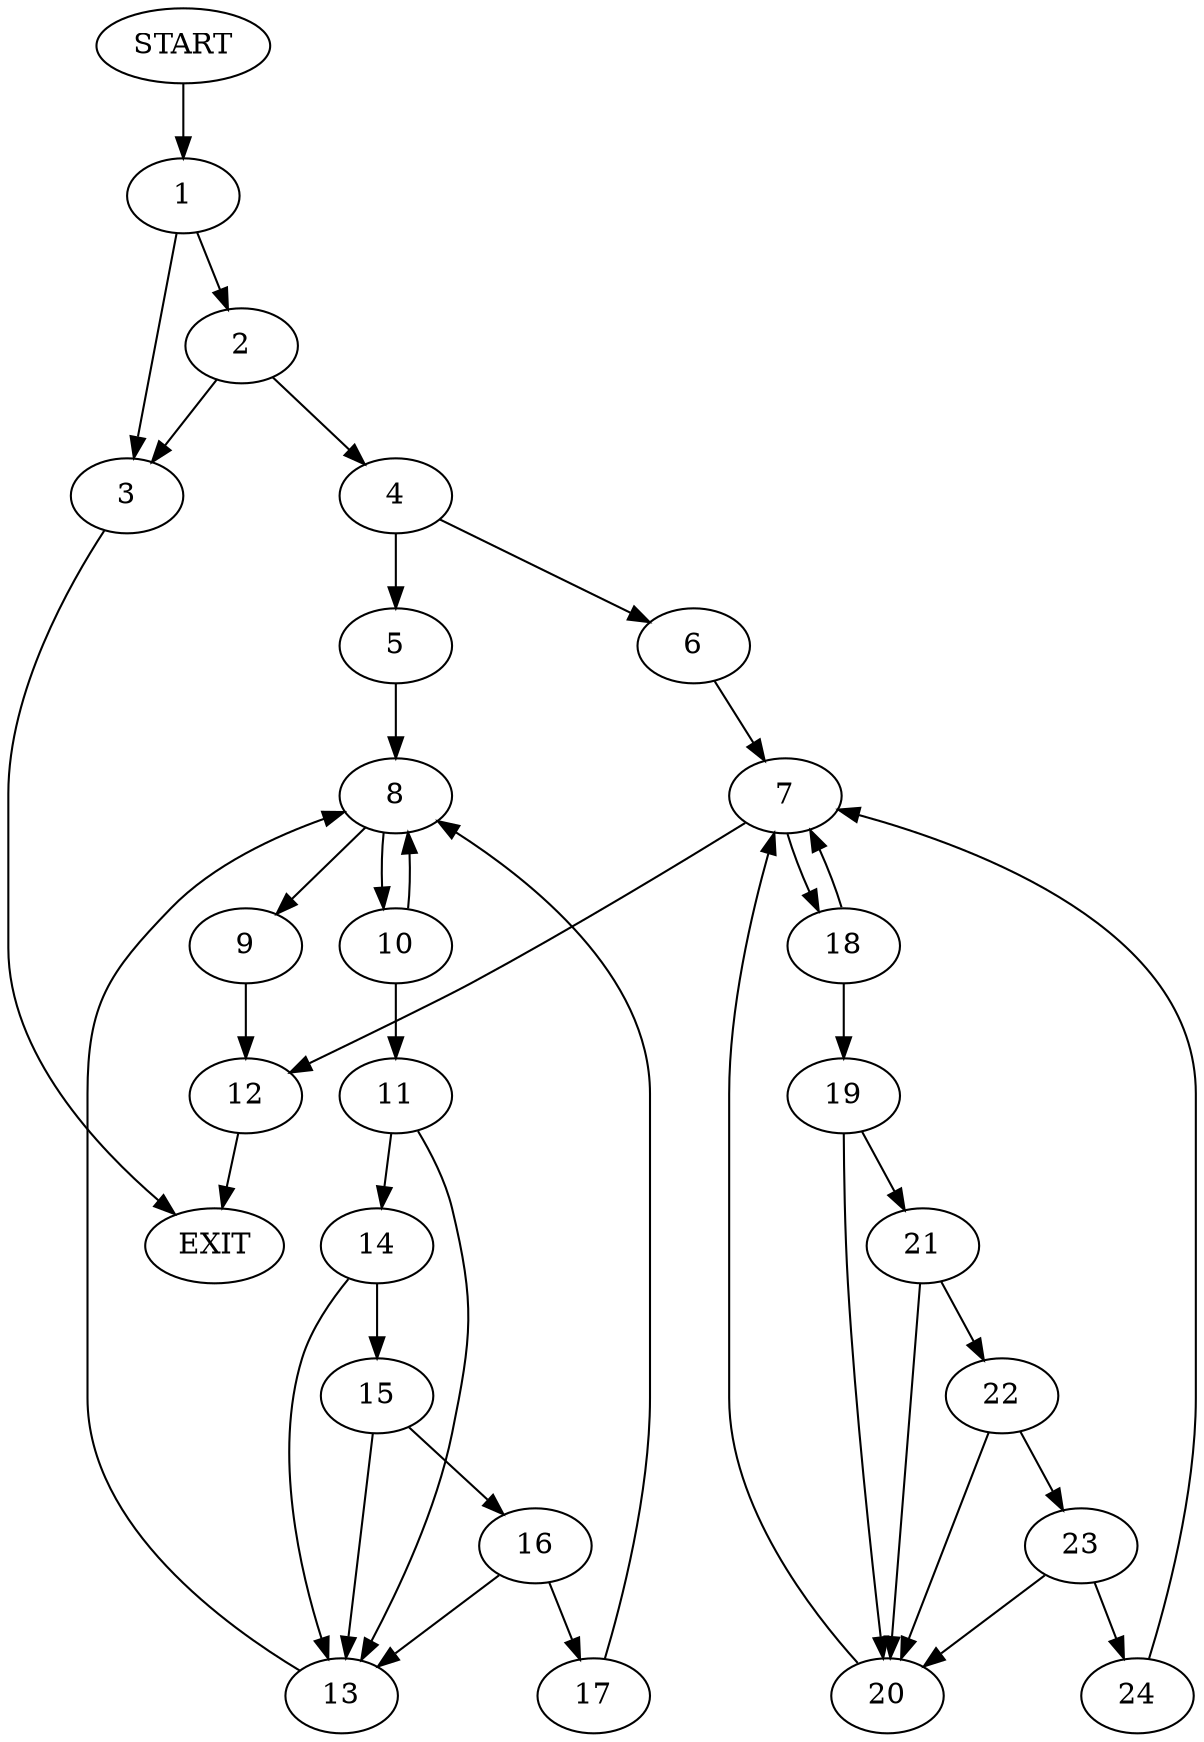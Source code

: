 digraph {
0 [label="START"]
25 [label="EXIT"]
0 -> 1
1 -> 2
1 -> 3
3 -> 25
2 -> 4
2 -> 3
4 -> 5
4 -> 6
6 -> 7
5 -> 8
8 -> 9
8 -> 10
10 -> 8
10 -> 11
9 -> 12
11 -> 13
11 -> 14
13 -> 8
14 -> 13
14 -> 15
15 -> 13
15 -> 16
16 -> 13
16 -> 17
17 -> 8
12 -> 25
7 -> 12
7 -> 18
18 -> 19
18 -> 7
19 -> 20
19 -> 21
21 -> 20
21 -> 22
20 -> 7
22 -> 23
22 -> 20
23 -> 20
23 -> 24
24 -> 7
}
